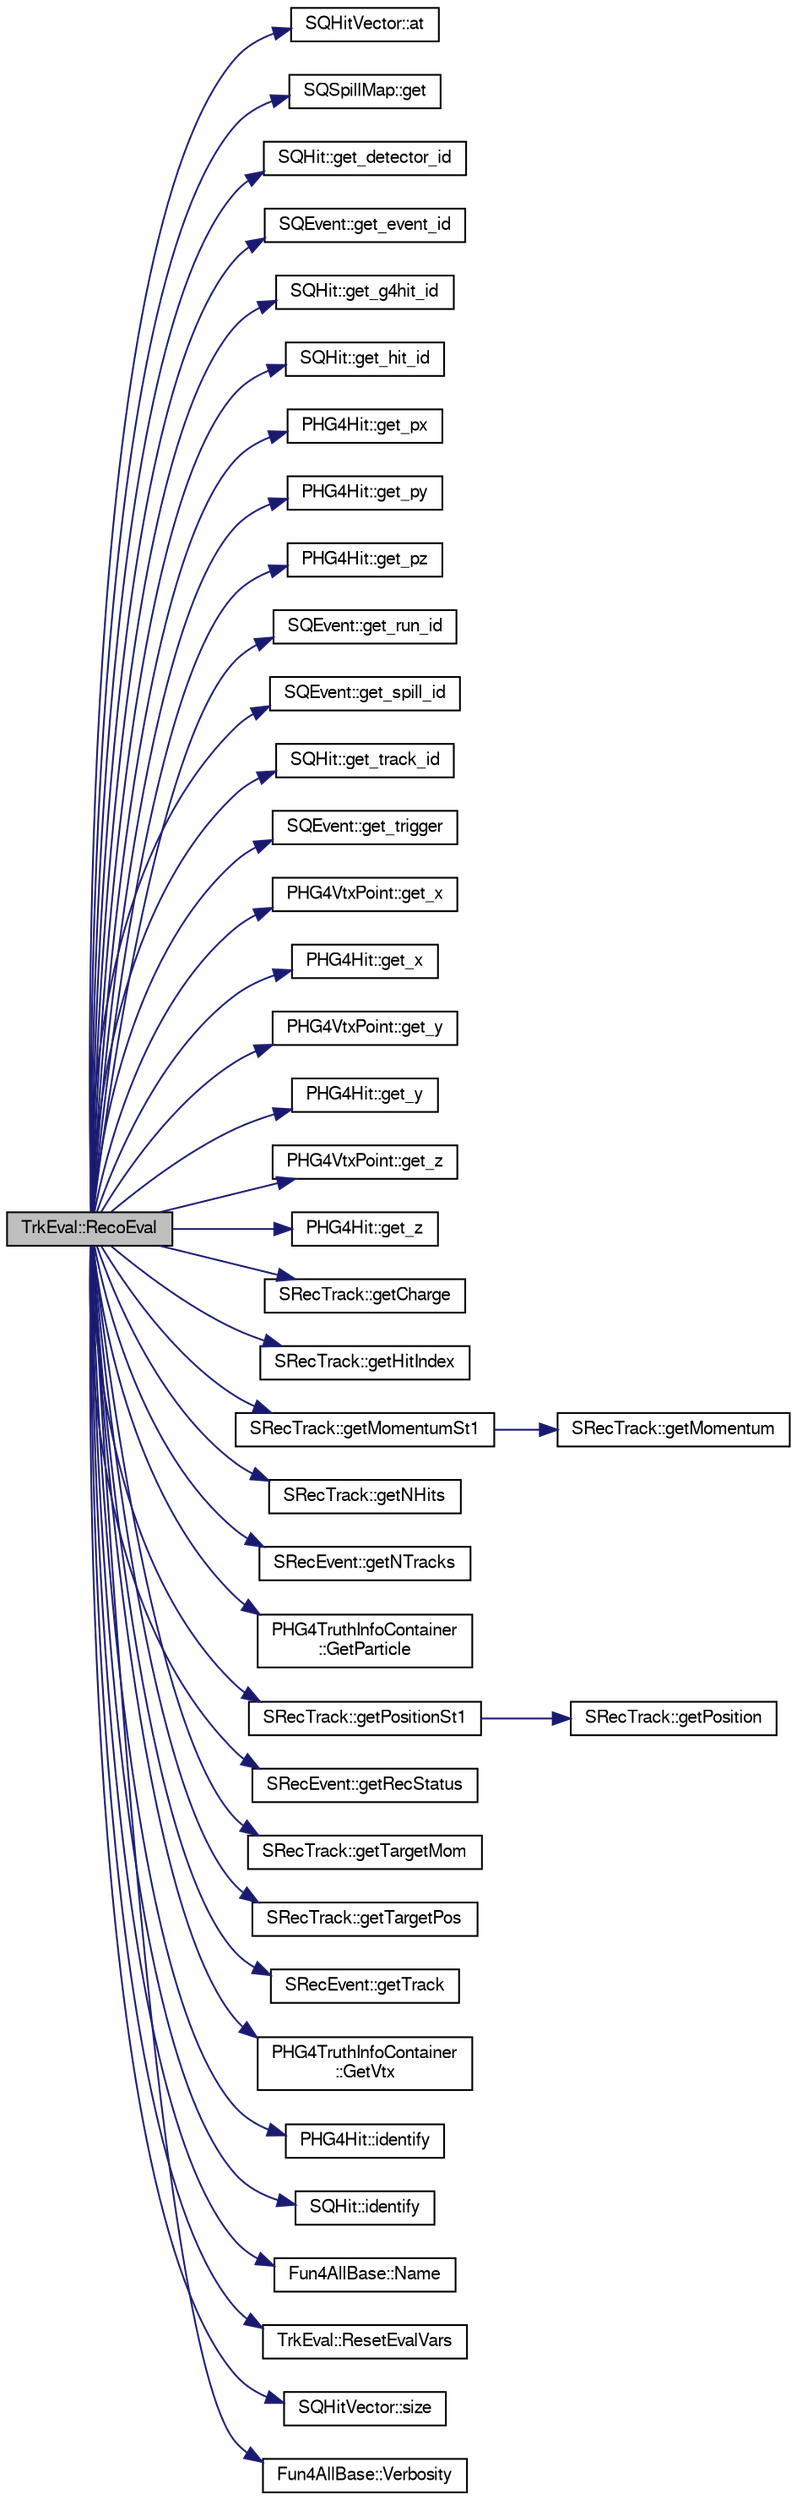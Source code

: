 digraph "TrkEval::RecoEval"
{
  bgcolor="transparent";
  edge [fontname="FreeSans",fontsize="10",labelfontname="FreeSans",labelfontsize="10"];
  node [fontname="FreeSans",fontsize="10",shape=record];
  rankdir="LR";
  Node1 [label="TrkEval::RecoEval",height=0.2,width=0.4,color="black", fillcolor="grey75", style="filled" fontcolor="black"];
  Node1 -> Node2 [color="midnightblue",fontsize="10",style="solid",fontname="FreeSans"];
  Node2 [label="SQHitVector::at",height=0.2,width=0.4,color="black",URL="$d9/dbc/classSQHitVector.html#a77ceaf92de0b9ab85eafad0770d0db4b"];
  Node1 -> Node3 [color="midnightblue",fontsize="10",style="solid",fontname="FreeSans"];
  Node3 [label="SQSpillMap::get",height=0.2,width=0.4,color="black",URL="$d7/d87/classSQSpillMap.html#a1351e39720be4745cbed2b2a1f0f33ea"];
  Node1 -> Node4 [color="midnightblue",fontsize="10",style="solid",fontname="FreeSans"];
  Node4 [label="SQHit::get_detector_id",height=0.2,width=0.4,color="black",URL="$de/d79/classSQHit.html#acae7667f8a85fd1de5ae611b8c51fb33"];
  Node1 -> Node5 [color="midnightblue",fontsize="10",style="solid",fontname="FreeSans"];
  Node5 [label="SQEvent::get_event_id",height=0.2,width=0.4,color="black",URL="$d9/dd7/classSQEvent.html#ae99eb349fe38c0a3e655cadeecb8772a"];
  Node1 -> Node6 [color="midnightblue",fontsize="10",style="solid",fontname="FreeSans"];
  Node6 [label="SQHit::get_g4hit_id",height=0.2,width=0.4,color="black",URL="$de/d79/classSQHit.html#a1d772c528193b2f6bac704d3a32a5acc"];
  Node1 -> Node7 [color="midnightblue",fontsize="10",style="solid",fontname="FreeSans"];
  Node7 [label="SQHit::get_hit_id",height=0.2,width=0.4,color="black",URL="$de/d79/classSQHit.html#a9e470ede0a608c4e13325eab1d691694"];
  Node1 -> Node8 [color="midnightblue",fontsize="10",style="solid",fontname="FreeSans"];
  Node8 [label="PHG4Hit::get_px",height=0.2,width=0.4,color="black",URL="$d3/d9e/classPHG4Hit.html#a72c1a6eb464b8ee3d78b09df5c180b7f"];
  Node1 -> Node9 [color="midnightblue",fontsize="10",style="solid",fontname="FreeSans"];
  Node9 [label="PHG4Hit::get_py",height=0.2,width=0.4,color="black",URL="$d3/d9e/classPHG4Hit.html#aba1f526c01fe8e4d349e5a8888ce9665"];
  Node1 -> Node10 [color="midnightblue",fontsize="10",style="solid",fontname="FreeSans"];
  Node10 [label="PHG4Hit::get_pz",height=0.2,width=0.4,color="black",URL="$d3/d9e/classPHG4Hit.html#aefe993eb75a44e97540180eb55d0a993"];
  Node1 -> Node11 [color="midnightblue",fontsize="10",style="solid",fontname="FreeSans"];
  Node11 [label="SQEvent::get_run_id",height=0.2,width=0.4,color="black",URL="$d9/dd7/classSQEvent.html#a392d15330793852b00fa9bc842604dca"];
  Node1 -> Node12 [color="midnightblue",fontsize="10",style="solid",fontname="FreeSans"];
  Node12 [label="SQEvent::get_spill_id",height=0.2,width=0.4,color="black",URL="$d9/dd7/classSQEvent.html#ac6da8f0b44b8858c40d7e4ec97fe0680"];
  Node1 -> Node13 [color="midnightblue",fontsize="10",style="solid",fontname="FreeSans"];
  Node13 [label="SQHit::get_track_id",height=0.2,width=0.4,color="black",URL="$de/d79/classSQHit.html#a9d92b7fbedfe574c09053e935e00a548"];
  Node1 -> Node14 [color="midnightblue",fontsize="10",style="solid",fontname="FreeSans"];
  Node14 [label="SQEvent::get_trigger",height=0.2,width=0.4,color="black",URL="$d9/dd7/classSQEvent.html#a7965e4398ca4e41dc4133a958b3caa29"];
  Node1 -> Node15 [color="midnightblue",fontsize="10",style="solid",fontname="FreeSans"];
  Node15 [label="PHG4VtxPoint::get_x",height=0.2,width=0.4,color="black",URL="$d6/d81/classPHG4VtxPoint.html#a9f885c1b879a2f1d6299b07801210a1d"];
  Node1 -> Node16 [color="midnightblue",fontsize="10",style="solid",fontname="FreeSans"];
  Node16 [label="PHG4Hit::get_x",height=0.2,width=0.4,color="black",URL="$d3/d9e/classPHG4Hit.html#a69cc7aee827e3da7cf86e87418f9211b"];
  Node1 -> Node17 [color="midnightblue",fontsize="10",style="solid",fontname="FreeSans"];
  Node17 [label="PHG4VtxPoint::get_y",height=0.2,width=0.4,color="black",URL="$d6/d81/classPHG4VtxPoint.html#a2073b3294f78491a2124aea6c436d6a8"];
  Node1 -> Node18 [color="midnightblue",fontsize="10",style="solid",fontname="FreeSans"];
  Node18 [label="PHG4Hit::get_y",height=0.2,width=0.4,color="black",URL="$d3/d9e/classPHG4Hit.html#a17de3a9c9dc84ce4a50fc89082689d55"];
  Node1 -> Node19 [color="midnightblue",fontsize="10",style="solid",fontname="FreeSans"];
  Node19 [label="PHG4VtxPoint::get_z",height=0.2,width=0.4,color="black",URL="$d6/d81/classPHG4VtxPoint.html#ae26c6d111c93795d64e3571b6f306ef9"];
  Node1 -> Node20 [color="midnightblue",fontsize="10",style="solid",fontname="FreeSans"];
  Node20 [label="PHG4Hit::get_z",height=0.2,width=0.4,color="black",URL="$d3/d9e/classPHG4Hit.html#a06fcf6b2cbcc8413ca3d6a172458e94e"];
  Node1 -> Node21 [color="midnightblue",fontsize="10",style="solid",fontname="FreeSans"];
  Node21 [label="SRecTrack::getCharge",height=0.2,width=0.4,color="black",URL="$d6/db1/classSRecTrack.html#adaa99bd36a3a352621c57aaa0a7b09f5",tooltip="Gets. "];
  Node1 -> Node22 [color="midnightblue",fontsize="10",style="solid",fontname="FreeSans"];
  Node22 [label="SRecTrack::getHitIndex",height=0.2,width=0.4,color="black",URL="$d6/db1/classSRecTrack.html#a7a31be5621882dac17f96f7ec7e71cd3"];
  Node1 -> Node23 [color="midnightblue",fontsize="10",style="solid",fontname="FreeSans"];
  Node23 [label="SRecTrack::getMomentumSt1",height=0.2,width=0.4,color="black",URL="$d6/db1/classSRecTrack.html#a59839d885f4ef9262b5eda40a8e155e1"];
  Node23 -> Node24 [color="midnightblue",fontsize="10",style="solid",fontname="FreeSans"];
  Node24 [label="SRecTrack::getMomentum",height=0.2,width=0.4,color="black",URL="$d6/db1/classSRecTrack.html#ac88a6900b2c3ca4afc4d35f67c1933df"];
  Node1 -> Node25 [color="midnightblue",fontsize="10",style="solid",fontname="FreeSans"];
  Node25 [label="SRecTrack::getNHits",height=0.2,width=0.4,color="black",URL="$d6/db1/classSRecTrack.html#a1a235c963d37623d63ca1bf73fef9787"];
  Node1 -> Node26 [color="midnightblue",fontsize="10",style="solid",fontname="FreeSans"];
  Node26 [label="SRecEvent::getNTracks",height=0.2,width=0.4,color="black",URL="$d5/d2f/classSRecEvent.html#ad4f62731f72ed59ec80729cf04a6d222",tooltip="Get tracks. "];
  Node1 -> Node27 [color="midnightblue",fontsize="10",style="solid",fontname="FreeSans"];
  Node27 [label="PHG4TruthInfoContainer\l::GetParticle",height=0.2,width=0.4,color="black",URL="$da/d6c/classPHG4TruthInfoContainer.html#abd3b1934fe45fac4ef5ae7b33bdbe1da"];
  Node1 -> Node28 [color="midnightblue",fontsize="10",style="solid",fontname="FreeSans"];
  Node28 [label="SRecTrack::getPositionSt1",height=0.2,width=0.4,color="black",URL="$d6/db1/classSRecTrack.html#a8e90698676c106a68319151311162b82"];
  Node28 -> Node29 [color="midnightblue",fontsize="10",style="solid",fontname="FreeSans"];
  Node29 [label="SRecTrack::getPosition",height=0.2,width=0.4,color="black",URL="$d6/db1/classSRecTrack.html#a0b848793e25f0ecb19ded590a0f930cd"];
  Node1 -> Node30 [color="midnightblue",fontsize="10",style="solid",fontname="FreeSans"];
  Node30 [label="SRecEvent::getRecStatus",height=0.2,width=0.4,color="black",URL="$d5/d2f/classSRecEvent.html#a48f971b21e81c2a22026c28abedad57f"];
  Node1 -> Node31 [color="midnightblue",fontsize="10",style="solid",fontname="FreeSans"];
  Node31 [label="SRecTrack::getTargetMom",height=0.2,width=0.4,color="black",URL="$d6/db1/classSRecTrack.html#ae05f63b02cde0188bddf376e664ec20c"];
  Node1 -> Node32 [color="midnightblue",fontsize="10",style="solid",fontname="FreeSans"];
  Node32 [label="SRecTrack::getTargetPos",height=0.2,width=0.4,color="black",URL="$d6/db1/classSRecTrack.html#a0f97999153d081a8c841f3c4a8f90106"];
  Node1 -> Node33 [color="midnightblue",fontsize="10",style="solid",fontname="FreeSans"];
  Node33 [label="SRecEvent::getTrack",height=0.2,width=0.4,color="black",URL="$d5/d2f/classSRecEvent.html#ae33223391d8dba8496099f939e145c1a"];
  Node1 -> Node34 [color="midnightblue",fontsize="10",style="solid",fontname="FreeSans"];
  Node34 [label="PHG4TruthInfoContainer\l::GetVtx",height=0.2,width=0.4,color="black",URL="$da/d6c/classPHG4TruthInfoContainer.html#a5f3f30ff74c7397069c6f0041849b53c"];
  Node1 -> Node35 [color="midnightblue",fontsize="10",style="solid",fontname="FreeSans"];
  Node35 [label="PHG4Hit::identify",height=0.2,width=0.4,color="black",URL="$d3/d9e/classPHG4Hit.html#ab539517245be49c48d585cf3e91d3185"];
  Node1 -> Node36 [color="midnightblue",fontsize="10",style="solid",fontname="FreeSans"];
  Node36 [label="SQHit::identify",height=0.2,width=0.4,color="black",URL="$de/d79/classSQHit.html#abc03f98a4ede79c131d279132b555789"];
  Node1 -> Node37 [color="midnightblue",fontsize="10",style="solid",fontname="FreeSans"];
  Node37 [label="Fun4AllBase::Name",height=0.2,width=0.4,color="black",URL="$d5/dec/classFun4AllBase.html#a41f9ac377743d046f590617fd6f4f0ed",tooltip="Returns the name of this module. "];
  Node1 -> Node38 [color="midnightblue",fontsize="10",style="solid",fontname="FreeSans"];
  Node38 [label="TrkEval::ResetEvalVars",height=0.2,width=0.4,color="black",URL="$de/d2f/classTrkEval.html#ac304098657cc1038779103fe742308b5"];
  Node1 -> Node39 [color="midnightblue",fontsize="10",style="solid",fontname="FreeSans"];
  Node39 [label="SQHitVector::size",height=0.2,width=0.4,color="black",URL="$d9/dbc/classSQHitVector.html#a7c3abb0e9b5625a54b979de9427a377f"];
  Node1 -> Node40 [color="midnightblue",fontsize="10",style="solid",fontname="FreeSans"];
  Node40 [label="Fun4AllBase::Verbosity",height=0.2,width=0.4,color="black",URL="$d5/dec/classFun4AllBase.html#a8a5c77a92bdac6bc043476e132379a40",tooltip="Gets the verbosity of this module. "];
}
